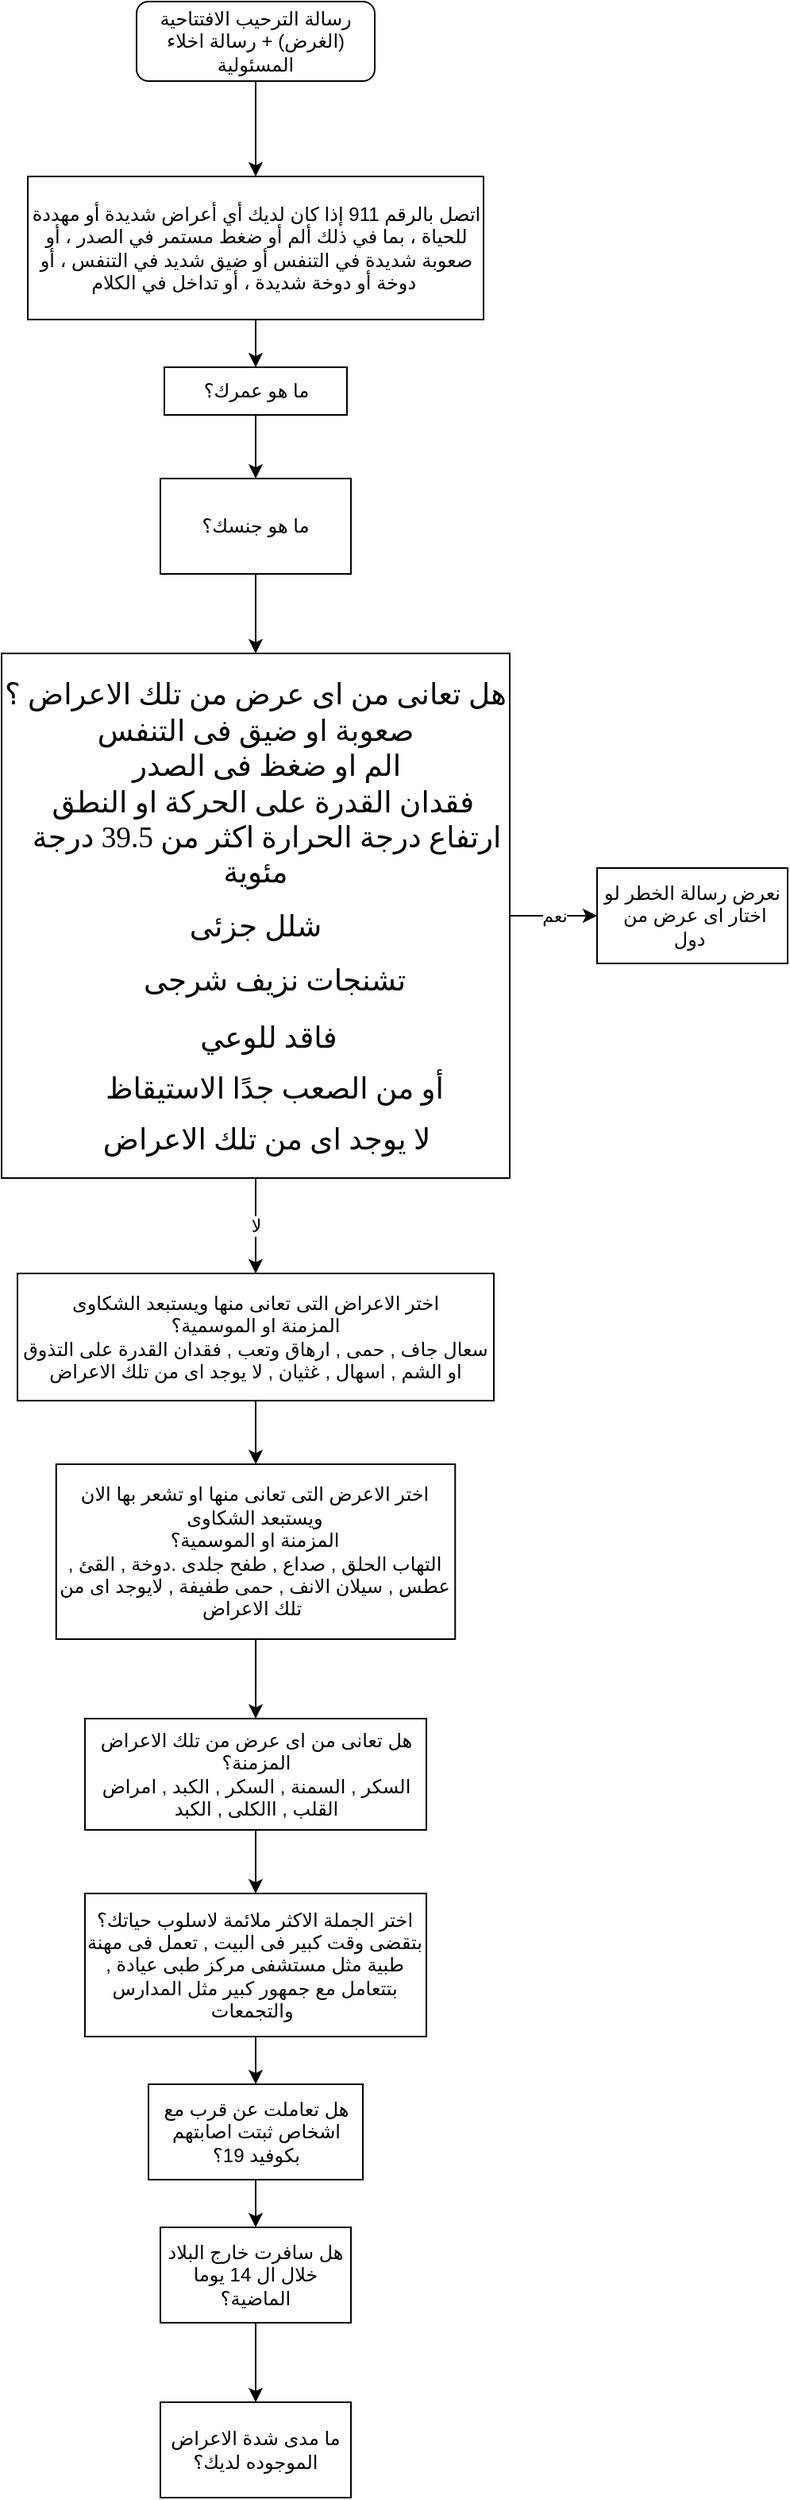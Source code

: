 <mxfile version="14.2.9" type="github" pages="2">
  <diagram id="C5RBs43oDa-KdzZeNtuy" name="Page-1">
    <mxGraphModel dx="5987" dy="2867" grid="1" gridSize="10" guides="1" tooltips="1" connect="1" arrows="1" fold="1" page="1" pageScale="1" pageWidth="827" pageHeight="1169" math="0" shadow="0">
      <root>
        <mxCell id="WIyWlLk6GJQsqaUBKTNV-0" />
        <mxCell id="WIyWlLk6GJQsqaUBKTNV-1" parent="WIyWlLk6GJQsqaUBKTNV-0" />
        <mxCell id="nlNDux-O980dPvv7nzlG-14" value="لا" style="edgeStyle=orthogonalEdgeStyle;rounded=0;orthogonalLoop=1;jettySize=auto;html=1;" edge="1" parent="WIyWlLk6GJQsqaUBKTNV-1" source="nlNDux-O980dPvv7nzlG-7" target="nlNDux-O980dPvv7nzlG-15">
          <mxGeometry relative="1" as="geometry">
            <mxPoint x="235" y="890" as="targetPoint" />
          </mxGeometry>
        </mxCell>
        <mxCell id="WIyWlLk6GJQsqaUBKTNV-3" value="رسالة الترحيب الافتتاحية (الغرض) + رسالة اخلاء المسئولية" style="rounded=1;whiteSpace=wrap;html=1;fontSize=12;glass=0;strokeWidth=1;shadow=0;" parent="WIyWlLk6GJQsqaUBKTNV-1" vertex="1">
          <mxGeometry x="160" y="80" width="150" height="50" as="geometry" />
        </mxCell>
        <mxCell id="nlNDux-O980dPvv7nzlG-1" value="" style="endArrow=classic;html=1;exitX=0.5;exitY=1;exitDx=0;exitDy=0;" edge="1" parent="WIyWlLk6GJQsqaUBKTNV-1" source="WIyWlLk6GJQsqaUBKTNV-3" target="nlNDux-O980dPvv7nzlG-2">
          <mxGeometry width="50" height="50" relative="1" as="geometry">
            <mxPoint x="390" y="320" as="sourcePoint" />
            <mxPoint x="240" y="180" as="targetPoint" />
          </mxGeometry>
        </mxCell>
        <mxCell id="nlNDux-O980dPvv7nzlG-4" style="edgeStyle=orthogonalEdgeStyle;rounded=0;orthogonalLoop=1;jettySize=auto;html=1;" edge="1" parent="WIyWlLk6GJQsqaUBKTNV-1" source="nlNDux-O980dPvv7nzlG-2" target="nlNDux-O980dPvv7nzlG-5">
          <mxGeometry relative="1" as="geometry">
            <mxPoint x="235" y="340" as="targetPoint" />
          </mxGeometry>
        </mxCell>
        <mxCell id="nlNDux-O980dPvv7nzlG-2" value="&lt;span style=&quot;font-size: 12px&quot;&gt;اتصل بالرقم 911 إذا كان لديك أي أعراض شديدة أو مهددة للحياة ، بما في ذلك ألم أو ضغط مستمر في الصدر ، أو صعوبة شديدة في التنفس أو ضيق شديد في التنفس ، أو دوخة أو دوخة شديدة ، أو تداخل في الكلام&amp;nbsp;&lt;/span&gt;" style="rounded=0;whiteSpace=wrap;html=1;" vertex="1" parent="WIyWlLk6GJQsqaUBKTNV-1">
          <mxGeometry x="91.5" y="190" width="287" height="90" as="geometry" />
        </mxCell>
        <mxCell id="nlNDux-O980dPvv7nzlG-5" value="ما هو عمرك؟" style="rounded=0;whiteSpace=wrap;html=1;" vertex="1" parent="WIyWlLk6GJQsqaUBKTNV-1">
          <mxGeometry x="177.5" y="310" width="115" height="30" as="geometry" />
        </mxCell>
        <mxCell id="nlNDux-O980dPvv7nzlG-12" value="نعم" style="edgeStyle=orthogonalEdgeStyle;rounded=0;orthogonalLoop=1;jettySize=auto;html=1;" edge="1" parent="WIyWlLk6GJQsqaUBKTNV-1" source="nlNDux-O980dPvv7nzlG-7" target="nlNDux-O980dPvv7nzlG-13">
          <mxGeometry relative="1" as="geometry">
            <mxPoint x="510" y="655" as="targetPoint" />
          </mxGeometry>
        </mxCell>
        <mxCell id="nlNDux-O980dPvv7nzlG-7" value="&lt;p class=&quot;MsoListParagraphCxSpFirst&quot; dir=&quot;RTL&quot; style=&quot;text-indent: -18.0pt&quot;&gt;&lt;/p&gt;&lt;span style=&quot;font-family: &amp;#34;times new roman&amp;#34; , serif ; text-indent: -18pt ; font-size: 14pt&quot;&gt;هل تعانى من اى عرض من تلك الاعراض ؟ &lt;br&gt;صعوبة او ضيق فى التنفس&lt;/span&gt;&lt;span style=&quot;font-family: &amp;#34;times new roman&amp;#34; ; text-indent: -18pt ; font-size: 7pt&quot;&gt;&lt;br&gt;&lt;/span&gt;&lt;span style=&quot;font-family: &amp;#34;times new roman&amp;#34; ; text-indent: -18pt ; font-size: 7pt&quot;&gt;&amp;nbsp; &amp;nbsp; &amp;nbsp;&amp;nbsp;&lt;/span&gt;&lt;span style=&quot;font-family: &amp;#34;times new roman&amp;#34; , serif ; text-indent: -18pt ; font-size: 14pt&quot;&gt;الم او ضغظ فى الصدر&lt;/span&gt;&lt;span style=&quot;font-family: &amp;#34;times new roman&amp;#34; ; text-indent: -18pt ; font-size: 7pt&quot;&gt;&lt;br&gt;&lt;/span&gt;&lt;span style=&quot;font-family: &amp;#34;times new roman&amp;#34; ; text-indent: -18pt ; font-size: 7pt&quot;&gt;&amp;nbsp; &amp;nbsp;&amp;nbsp;&lt;/span&gt;&lt;span style=&quot;font-family: &amp;#34;times new roman&amp;#34; , serif ; text-indent: -18pt ; font-size: 14pt&quot;&gt;فقدان القدرة على الحركة او النطق&lt;/span&gt;&lt;span style=&quot;font-family: &amp;#34;times new roman&amp;#34; ; text-indent: -18pt ; font-size: 7pt&quot;&gt;&lt;br&gt;&lt;/span&gt;&lt;span style=&quot;text-indent: -18pt ; font-stretch: normal ; line-height: normal ; font-family: &amp;#34;times new roman&amp;#34; ; font-size: 7pt&quot;&gt;&amp;nbsp; &amp;nbsp; &amp;nbsp;&amp;nbsp;&lt;span style=&quot;font-family: &amp;#34;times new roman&amp;#34; , serif ; text-indent: -18pt ; font-size: 14pt&quot;&gt;ارتفاع درجة الحرارة اكثر من 39.5 درجة مئوية&lt;/span&gt;&lt;br&gt;&lt;/span&gt;&lt;p class=&quot;MsoListParagraphCxSpMiddle&quot; dir=&quot;RTL&quot; style=&quot;margin-bottom: 0cm ; margin-bottom: 0.0pt ; text-indent: -18.0pt ; line-height: normal&quot;&gt;&lt;span dir=&quot;LTR&quot; style=&quot;font-family: &amp;#34;times new roman&amp;#34; , serif ; font-size: 14pt&quot;&gt;&lt;/span&gt;&lt;/p&gt;&lt;span style=&quot;font-family: &amp;#34;times new roman&amp;#34; , serif ; text-indent: -18pt ; font-size: 14pt&quot;&gt;شلل جزئى&lt;/span&gt;&lt;br&gt;&lt;p class=&quot;MsoListParagraphCxSpMiddle&quot; dir=&quot;RTL&quot; style=&quot;margin-bottom: 0cm ; margin-bottom: 0.0pt ; text-indent: -18.0pt ; line-height: normal&quot;&gt;&lt;span dir=&quot;RTL&quot;&gt;&lt;/span&gt;&lt;span lang=&quot;AR-EG&quot; style=&quot;font-family: &amp;#34;times new roman&amp;#34; , serif ; font-size: 14pt&quot;&gt;تشنجات&amp;nbsp;&lt;/span&gt;&lt;span style=&quot;font-family: &amp;#34;times new roman&amp;#34; , serif ; text-indent: -18pt ; font-size: 14pt&quot;&gt;نزيف شرجى&lt;/span&gt;&lt;/p&gt;&lt;br&gt;&lt;span style=&quot;text-indent: -18pt ; line-height: 107% ; font-family: &amp;#34;symbol&amp;#34; ; font-size: 14pt&quot;&gt;&lt;span style=&quot;font-stretch: normal ; line-height: normal ; font-family: &amp;#34;times new roman&amp;#34; ; font-size: 7pt&quot;&gt;&amp;nbsp; &amp;nbsp; &amp;nbsp; &amp;nbsp;&lt;/span&gt;&lt;/span&gt;&lt;span dir=&quot;RTL&quot; style=&quot;text-indent: -18pt&quot;&gt;&lt;/span&gt;&lt;span lang=&quot;AR-EG&quot; style=&quot;text-indent: -18pt ; line-height: 107% ; font-family: &amp;#34;times new roman&amp;#34; , serif ; font-size: 14pt&quot;&gt;فاقد للوعي&lt;/span&gt;&lt;br&gt;&lt;p class=&quot;MsoListParagraphCxSpMiddle&quot; dir=&quot;RTL&quot; style=&quot;text-indent: -18.0pt&quot;&gt;&lt;span lang=&quot;AR-EG&quot; style=&quot;line-height: 107% ; font-family: &amp;#34;times new roman&amp;#34; , serif ; font-size: 14pt&quot;&gt;أو من الصعب جدًا الاستيقاظ&lt;/span&gt;&lt;span dir=&quot;LTR&quot; style=&quot;line-height: 107% ; font-family: &amp;#34;times new roman&amp;#34; , serif ; font-size: 14pt&quot;&gt;&lt;/span&gt;&lt;/p&gt;&lt;span style=&quot;text-indent: -18pt ; line-height: 107% ; font-family: &amp;#34;symbol&amp;#34; ; font-size: 14pt&quot;&gt;&lt;span style=&quot;font-stretch: normal ; line-height: normal ; font-family: &amp;#34;times new roman&amp;#34; ; font-size: 7pt&quot;&gt;&amp;nbsp; &amp;nbsp; &amp;nbsp;&amp;nbsp;&lt;/span&gt;&lt;/span&gt;&lt;span dir=&quot;RTL&quot; style=&quot;text-indent: -18pt&quot;&gt;&lt;/span&gt;&lt;span lang=&quot;AR-EG&quot; style=&quot;text-indent: -18pt ; line-height: 107% ; font-family: &amp;#34;times new roman&amp;#34; , serif ; font-size: 14pt&quot;&gt;لا يوجد اى&amp;nbsp;&lt;span style=&quot;font-size: 14pt ; text-indent: -18pt&quot;&gt;من تلك الاعراض&lt;/span&gt;&lt;br&gt;&lt;/span&gt;&lt;p class=&quot;MsoListParagraphCxSpLast&quot; dir=&quot;RTL&quot; style=&quot;text-indent: -18.0pt&quot;&gt;&lt;span dir=&quot;LTR&quot; style=&quot;font-size: 14.0pt ; line-height: 107% ; font-family: &amp;#34;times new roman&amp;#34; , serif&quot;&gt;&lt;/span&gt;&lt;/p&gt;" style="rounded=0;whiteSpace=wrap;html=1;" vertex="1" parent="WIyWlLk6GJQsqaUBKTNV-1">
          <mxGeometry x="75" y="490" width="320" height="330" as="geometry" />
        </mxCell>
        <mxCell id="nlNDux-O980dPvv7nzlG-11" style="edgeStyle=orthogonalEdgeStyle;rounded=0;orthogonalLoop=1;jettySize=auto;html=1;entryX=0.5;entryY=0;entryDx=0;entryDy=0;" edge="1" parent="WIyWlLk6GJQsqaUBKTNV-1" source="nlNDux-O980dPvv7nzlG-8" target="nlNDux-O980dPvv7nzlG-7">
          <mxGeometry relative="1" as="geometry" />
        </mxCell>
        <mxCell id="nlNDux-O980dPvv7nzlG-8" value="ما هو جنسك؟" style="rounded=0;whiteSpace=wrap;html=1;" vertex="1" parent="WIyWlLk6GJQsqaUBKTNV-1">
          <mxGeometry x="175" y="380" width="120" height="60" as="geometry" />
        </mxCell>
        <mxCell id="nlNDux-O980dPvv7nzlG-10" value="" style="endArrow=classic;html=1;exitX=0.5;exitY=1;exitDx=0;exitDy=0;entryX=0.5;entryY=0;entryDx=0;entryDy=0;" edge="1" parent="WIyWlLk6GJQsqaUBKTNV-1" source="nlNDux-O980dPvv7nzlG-5" target="nlNDux-O980dPvv7nzlG-8">
          <mxGeometry width="50" height="50" relative="1" as="geometry">
            <mxPoint x="390" y="400" as="sourcePoint" />
            <mxPoint x="440" y="350" as="targetPoint" />
          </mxGeometry>
        </mxCell>
        <mxCell id="nlNDux-O980dPvv7nzlG-13" value="نعرض رسالة الخطر لو اختار اى عرض من&amp;nbsp; &amp;nbsp;دول" style="rounded=0;whiteSpace=wrap;html=1;" vertex="1" parent="WIyWlLk6GJQsqaUBKTNV-1">
          <mxGeometry x="450" y="625" width="120" height="60" as="geometry" />
        </mxCell>
        <mxCell id="nlNDux-O980dPvv7nzlG-17" style="edgeStyle=orthogonalEdgeStyle;rounded=0;orthogonalLoop=1;jettySize=auto;html=1;" edge="1" parent="WIyWlLk6GJQsqaUBKTNV-1" source="nlNDux-O980dPvv7nzlG-15" target="nlNDux-O980dPvv7nzlG-18">
          <mxGeometry relative="1" as="geometry">
            <mxPoint x="235" y="1010" as="targetPoint" />
          </mxGeometry>
        </mxCell>
        <mxCell id="nlNDux-O980dPvv7nzlG-15" value="اختر الاعراض التى تعانى منها ويستبعد الشكاوى &lt;br&gt;المزمنة او الموسمية؟&lt;br&gt;سعال جاف , حمى , ارهاق وتعب , فقدان القدرة على التذوق او الشم , اسهال , غثيان , لا يوجد اى من تلك الاعراض" style="rounded=0;whiteSpace=wrap;html=1;" vertex="1" parent="WIyWlLk6GJQsqaUBKTNV-1">
          <mxGeometry x="85" y="880" width="300" height="80" as="geometry" />
        </mxCell>
        <mxCell id="mAFuOGpr3jhFEgYjjZ75-0" style="edgeStyle=orthogonalEdgeStyle;rounded=0;orthogonalLoop=1;jettySize=auto;html=1;" edge="1" parent="WIyWlLk6GJQsqaUBKTNV-1" source="nlNDux-O980dPvv7nzlG-18" target="mAFuOGpr3jhFEgYjjZ75-1">
          <mxGeometry relative="1" as="geometry">
            <mxPoint x="235.005" y="1180" as="targetPoint" />
          </mxGeometry>
        </mxCell>
        <mxCell id="nlNDux-O980dPvv7nzlG-18" value="اختر الاعرض التى تعانى منها او تشعر بها الان ويستبعد الشكاوى &lt;br&gt;المزمنة او الموسمية؟&lt;br&gt;التهاب الحلق , صداع , طفح جلدى .دوخة , القئ , عطس , سيلان الانف , حمى طفيفة , لايوجد اى من تلك الاعراض&amp;nbsp;" style="rounded=0;whiteSpace=wrap;html=1;" vertex="1" parent="WIyWlLk6GJQsqaUBKTNV-1">
          <mxGeometry x="109.38" y="1000" width="251.25" height="110" as="geometry" />
        </mxCell>
        <mxCell id="mAFuOGpr3jhFEgYjjZ75-2" style="edgeStyle=orthogonalEdgeStyle;rounded=0;orthogonalLoop=1;jettySize=auto;html=1;" edge="1" parent="WIyWlLk6GJQsqaUBKTNV-1" source="mAFuOGpr3jhFEgYjjZ75-1" target="mAFuOGpr3jhFEgYjjZ75-3">
          <mxGeometry relative="1" as="geometry">
            <mxPoint x="234.995" y="1300" as="targetPoint" />
          </mxGeometry>
        </mxCell>
        <mxCell id="mAFuOGpr3jhFEgYjjZ75-1" value="هل تعانى من اى عرض من تلك الاعراض المزمنة؟&lt;br&gt;السكر , السمنة , السكر , الكبد , امراض القلب , االكلى , الكبد" style="rounded=0;whiteSpace=wrap;html=1;" vertex="1" parent="WIyWlLk6GJQsqaUBKTNV-1">
          <mxGeometry x="127.5" y="1160" width="214.99" height="70" as="geometry" />
        </mxCell>
        <mxCell id="mAFuOGpr3jhFEgYjjZ75-4" style="edgeStyle=orthogonalEdgeStyle;rounded=0;orthogonalLoop=1;jettySize=auto;html=1;" edge="1" parent="WIyWlLk6GJQsqaUBKTNV-1" source="mAFuOGpr3jhFEgYjjZ75-3" target="mAFuOGpr3jhFEgYjjZ75-5">
          <mxGeometry relative="1" as="geometry">
            <mxPoint x="234.985" y="1420" as="targetPoint" />
          </mxGeometry>
        </mxCell>
        <mxCell id="mAFuOGpr3jhFEgYjjZ75-3" value="اختر الجملة الاكثر ملائمة لاسلوب حياتك؟&lt;br&gt;بتقضى وقت كبير فى البيت , تعمل فى مهنة طبية مثل مستشفى مركز طبى عيادة , بتتعامل مع جمهور كبير مثل المدارس والتجمعات&amp;nbsp;" style="rounded=0;whiteSpace=wrap;html=1;" vertex="1" parent="WIyWlLk6GJQsqaUBKTNV-1">
          <mxGeometry x="127.48" y="1270" width="215.01" height="90" as="geometry" />
        </mxCell>
        <mxCell id="mAFuOGpr3jhFEgYjjZ75-6" style="edgeStyle=orthogonalEdgeStyle;rounded=0;orthogonalLoop=1;jettySize=auto;html=1;" edge="1" parent="WIyWlLk6GJQsqaUBKTNV-1" source="mAFuOGpr3jhFEgYjjZ75-5" target="mAFuOGpr3jhFEgYjjZ75-7">
          <mxGeometry relative="1" as="geometry">
            <mxPoint x="235.005" y="1510" as="targetPoint" />
          </mxGeometry>
        </mxCell>
        <mxCell id="mAFuOGpr3jhFEgYjjZ75-5" value="هل تعاملت عن قرب مع اشخاص ثبتت اصابتهم بكوفيد 19؟&lt;br&gt;" style="rounded=0;whiteSpace=wrap;html=1;" vertex="1" parent="WIyWlLk6GJQsqaUBKTNV-1">
          <mxGeometry x="167.5" y="1390" width="135.01" height="60" as="geometry" />
        </mxCell>
        <mxCell id="mAFuOGpr3jhFEgYjjZ75-8" style="edgeStyle=orthogonalEdgeStyle;rounded=0;orthogonalLoop=1;jettySize=auto;html=1;" edge="1" parent="WIyWlLk6GJQsqaUBKTNV-1" source="mAFuOGpr3jhFEgYjjZ75-7" target="mAFuOGpr3jhFEgYjjZ75-9">
          <mxGeometry relative="1" as="geometry">
            <mxPoint x="235.005" y="1620" as="targetPoint" />
          </mxGeometry>
        </mxCell>
        <mxCell id="mAFuOGpr3jhFEgYjjZ75-7" value="هل سافرت خارج البلاد خلال ال 14 يوما الماضية؟&lt;br&gt;" style="rounded=0;whiteSpace=wrap;html=1;" vertex="1" parent="WIyWlLk6GJQsqaUBKTNV-1">
          <mxGeometry x="175.005" y="1480" width="120" height="60" as="geometry" />
        </mxCell>
        <mxCell id="mAFuOGpr3jhFEgYjjZ75-9" value="ما مدى شدة الاعراض الموجوده لديك؟" style="rounded=0;whiteSpace=wrap;html=1;" vertex="1" parent="WIyWlLk6GJQsqaUBKTNV-1">
          <mxGeometry x="175.005" y="1590" width="120" height="60" as="geometry" />
        </mxCell>
      </root>
    </mxGraphModel>
  </diagram>
  <diagram id="4ePO9Y_vWO-0FB4c1kjW" name="Page-2">
    <mxGraphModel dx="5987" dy="2867" grid="1" gridSize="10" guides="1" tooltips="1" connect="1" arrows="1" fold="1" page="1" pageScale="1" pageWidth="850" pageHeight="1100" math="0" shadow="0">
      <root>
        <mxCell id="6t13bW3SZNHiqsNYivuW-0" />
        <mxCell id="6t13bW3SZNHiqsNYivuW-1" parent="6t13bW3SZNHiqsNYivuW-0" />
      </root>
    </mxGraphModel>
  </diagram>
</mxfile>
